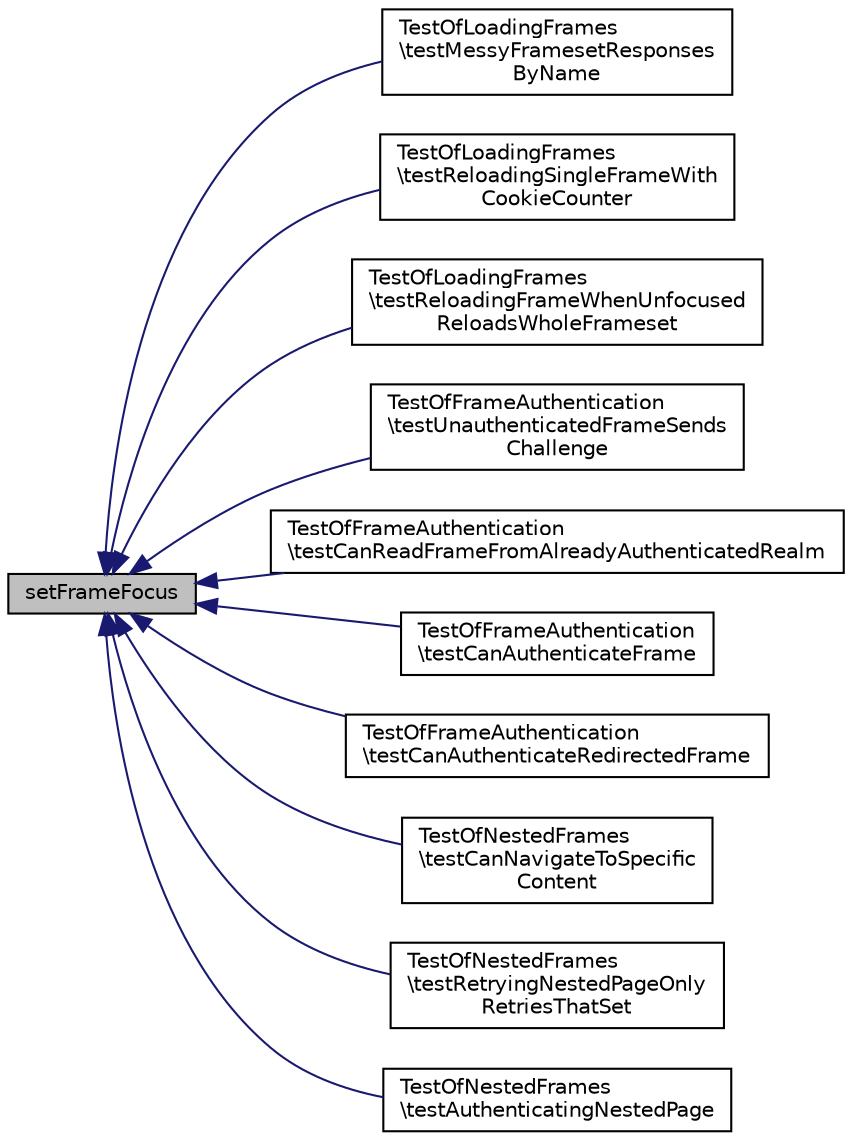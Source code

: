 digraph "setFrameFocus"
{
  edge [fontname="Helvetica",fontsize="10",labelfontname="Helvetica",labelfontsize="10"];
  node [fontname="Helvetica",fontsize="10",shape=record];
  rankdir="LR";
  Node1 [label="setFrameFocus",height=0.2,width=0.4,color="black", fillcolor="grey75", style="filled" fontcolor="black"];
  Node1 -> Node2 [dir="back",color="midnightblue",fontsize="10",style="solid",fontname="Helvetica"];
  Node2 [label="TestOfLoadingFrames\l\\testMessyFramesetResponses\lByName",height=0.2,width=0.4,color="black", fillcolor="white", style="filled",URL="$class_test_of_loading_frames.html#a5a9a03e2d063d04d5be863f0edb7d7a7"];
  Node1 -> Node3 [dir="back",color="midnightblue",fontsize="10",style="solid",fontname="Helvetica"];
  Node3 [label="TestOfLoadingFrames\l\\testReloadingSingleFrameWith\lCookieCounter",height=0.2,width=0.4,color="black", fillcolor="white", style="filled",URL="$class_test_of_loading_frames.html#a8db3c2107d2b660aff2899ea428204d9"];
  Node1 -> Node4 [dir="back",color="midnightblue",fontsize="10",style="solid",fontname="Helvetica"];
  Node4 [label="TestOfLoadingFrames\l\\testReloadingFrameWhenUnfocused\lReloadsWholeFrameset",height=0.2,width=0.4,color="black", fillcolor="white", style="filled",URL="$class_test_of_loading_frames.html#a080bf6e8a07eb2610a81bd42a68b0029"];
  Node1 -> Node5 [dir="back",color="midnightblue",fontsize="10",style="solid",fontname="Helvetica"];
  Node5 [label="TestOfFrameAuthentication\l\\testUnauthenticatedFrameSends\lChallenge",height=0.2,width=0.4,color="black", fillcolor="white", style="filled",URL="$class_test_of_frame_authentication.html#a6f3e23598664a4956ed875452ea06254"];
  Node1 -> Node6 [dir="back",color="midnightblue",fontsize="10",style="solid",fontname="Helvetica"];
  Node6 [label="TestOfFrameAuthentication\l\\testCanReadFrameFromAlreadyAuthenticatedRealm",height=0.2,width=0.4,color="black", fillcolor="white", style="filled",URL="$class_test_of_frame_authentication.html#a3216f5858cb7809757e71fcebd46e05c"];
  Node1 -> Node7 [dir="back",color="midnightblue",fontsize="10",style="solid",fontname="Helvetica"];
  Node7 [label="TestOfFrameAuthentication\l\\testCanAuthenticateFrame",height=0.2,width=0.4,color="black", fillcolor="white", style="filled",URL="$class_test_of_frame_authentication.html#a820059baf8a9a9f9b1749af0eb521959"];
  Node1 -> Node8 [dir="back",color="midnightblue",fontsize="10",style="solid",fontname="Helvetica"];
  Node8 [label="TestOfFrameAuthentication\l\\testCanAuthenticateRedirectedFrame",height=0.2,width=0.4,color="black", fillcolor="white", style="filled",URL="$class_test_of_frame_authentication.html#a7a388408bed7e46962a2862366896691"];
  Node1 -> Node9 [dir="back",color="midnightblue",fontsize="10",style="solid",fontname="Helvetica"];
  Node9 [label="TestOfNestedFrames\l\\testCanNavigateToSpecific\lContent",height=0.2,width=0.4,color="black", fillcolor="white", style="filled",URL="$class_test_of_nested_frames.html#a1b6e91e4d810c50050d371b7408ebeca"];
  Node1 -> Node10 [dir="back",color="midnightblue",fontsize="10",style="solid",fontname="Helvetica"];
  Node10 [label="TestOfNestedFrames\l\\testRetryingNestedPageOnly\lRetriesThatSet",height=0.2,width=0.4,color="black", fillcolor="white", style="filled",URL="$class_test_of_nested_frames.html#ad133549d00c2f63d830b8d88431c6d01"];
  Node1 -> Node11 [dir="back",color="midnightblue",fontsize="10",style="solid",fontname="Helvetica"];
  Node11 [label="TestOfNestedFrames\l\\testAuthenticatingNestedPage",height=0.2,width=0.4,color="black", fillcolor="white", style="filled",URL="$class_test_of_nested_frames.html#a7eb2b3d16bfb613bdb28893343768508"];
}

